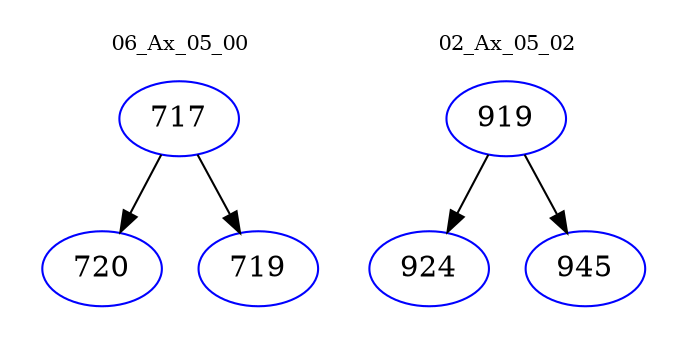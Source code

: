 digraph{
subgraph cluster_0 {
color = white
label = "06_Ax_05_00";
fontsize=10;
T0_717 [label="717", color="blue"]
T0_717 -> T0_720 [color="black"]
T0_720 [label="720", color="blue"]
T0_717 -> T0_719 [color="black"]
T0_719 [label="719", color="blue"]
}
subgraph cluster_1 {
color = white
label = "02_Ax_05_02";
fontsize=10;
T1_919 [label="919", color="blue"]
T1_919 -> T1_924 [color="black"]
T1_924 [label="924", color="blue"]
T1_919 -> T1_945 [color="black"]
T1_945 [label="945", color="blue"]
}
}

